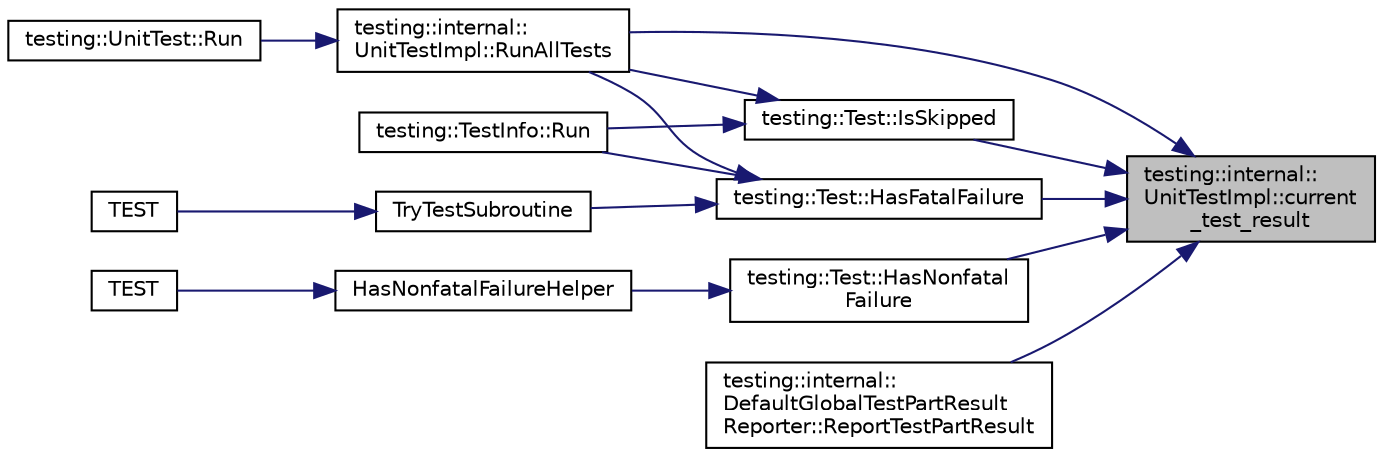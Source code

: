 digraph "testing::internal::UnitTestImpl::current_test_result"
{
 // LATEX_PDF_SIZE
  bgcolor="transparent";
  edge [fontname="Helvetica",fontsize="10",labelfontname="Helvetica",labelfontsize="10"];
  node [fontname="Helvetica",fontsize="10",shape=record];
  rankdir="RL";
  Node1 [label="testing::internal::\lUnitTestImpl::current\l_test_result",height=0.2,width=0.4,color="black", fillcolor="grey75", style="filled", fontcolor="black",tooltip=" "];
  Node1 -> Node2 [dir="back",color="midnightblue",fontsize="10",style="solid",fontname="Helvetica"];
  Node2 [label="testing::Test::HasFatalFailure",height=0.2,width=0.4,color="black",URL="$classtesting_1_1Test.html#a5e83604628ef542af888d631566ff60c",tooltip=" "];
  Node2 -> Node3 [dir="back",color="midnightblue",fontsize="10",style="solid",fontname="Helvetica"];
  Node3 [label="testing::TestInfo::Run",height=0.2,width=0.4,color="black",URL="$classtesting_1_1TestInfo.html#ade784915e9be3a01e3a6ef509b77d6c9",tooltip=" "];
  Node2 -> Node4 [dir="back",color="midnightblue",fontsize="10",style="solid",fontname="Helvetica"];
  Node4 [label="testing::internal::\lUnitTestImpl::RunAllTests",height=0.2,width=0.4,color="black",URL="$classtesting_1_1internal_1_1UnitTestImpl.html#a1fb6be9971f4768c4136a05aa9e7e375",tooltip=" "];
  Node4 -> Node5 [dir="back",color="midnightblue",fontsize="10",style="solid",fontname="Helvetica"];
  Node5 [label="testing::UnitTest::Run",height=0.2,width=0.4,color="black",URL="$classtesting_1_1UnitTest.html#a2febc800536b44500565f4c423f359d3",tooltip=" "];
  Node2 -> Node6 [dir="back",color="midnightblue",fontsize="10",style="solid",fontname="Helvetica"];
  Node6 [label="TryTestSubroutine",height=0.2,width=0.4,color="black",URL="$googletest-output-test___8cc.html#a14e796981ca8d3c71dbd2b839c1ce784",tooltip=" "];
  Node6 -> Node7 [dir="back",color="midnightblue",fontsize="10",style="solid",fontname="Helvetica"];
  Node7 [label="TEST",height=0.2,width=0.4,color="black",URL="$googletest-output-test___8cc.html#a6076f79ee5f9e8982bba181cbbebb0ed",tooltip=" "];
  Node1 -> Node8 [dir="back",color="midnightblue",fontsize="10",style="solid",fontname="Helvetica"];
  Node8 [label="testing::Test::HasNonfatal\lFailure",height=0.2,width=0.4,color="black",URL="$classtesting_1_1Test.html#a8c00e8cc6fe10616b480bd54d2a426cb",tooltip=" "];
  Node8 -> Node9 [dir="back",color="midnightblue",fontsize="10",style="solid",fontname="Helvetica"];
  Node9 [label="HasNonfatalFailureHelper",height=0.2,width=0.4,color="black",URL="$gtest__unittest_8cc.html#ac6eb4ad0064e248acc8f01b6f4353b95",tooltip=" "];
  Node9 -> Node10 [dir="back",color="midnightblue",fontsize="10",style="solid",fontname="Helvetica"];
  Node10 [label="TEST",height=0.2,width=0.4,color="black",URL="$gtest__unittest_8cc.html#a97a31bbf9d4d1f7f36021db7efed056a",tooltip=" "];
  Node1 -> Node11 [dir="back",color="midnightblue",fontsize="10",style="solid",fontname="Helvetica"];
  Node11 [label="testing::Test::IsSkipped",height=0.2,width=0.4,color="black",URL="$classtesting_1_1Test.html#a7f0ada5dbc9e772acb2b6cd0b1b300d7",tooltip=" "];
  Node11 -> Node3 [dir="back",color="midnightblue",fontsize="10",style="solid",fontname="Helvetica"];
  Node11 -> Node4 [dir="back",color="midnightblue",fontsize="10",style="solid",fontname="Helvetica"];
  Node1 -> Node12 [dir="back",color="midnightblue",fontsize="10",style="solid",fontname="Helvetica"];
  Node12 [label="testing::internal::\lDefaultGlobalTestPartResult\lReporter::ReportTestPartResult",height=0.2,width=0.4,color="black",URL="$classtesting_1_1internal_1_1DefaultGlobalTestPartResultReporter.html#a4e0d1f9cf7a977ca1fa37b90e1d03ca7",tooltip=" "];
  Node1 -> Node4 [dir="back",color="midnightblue",fontsize="10",style="solid",fontname="Helvetica"];
}

